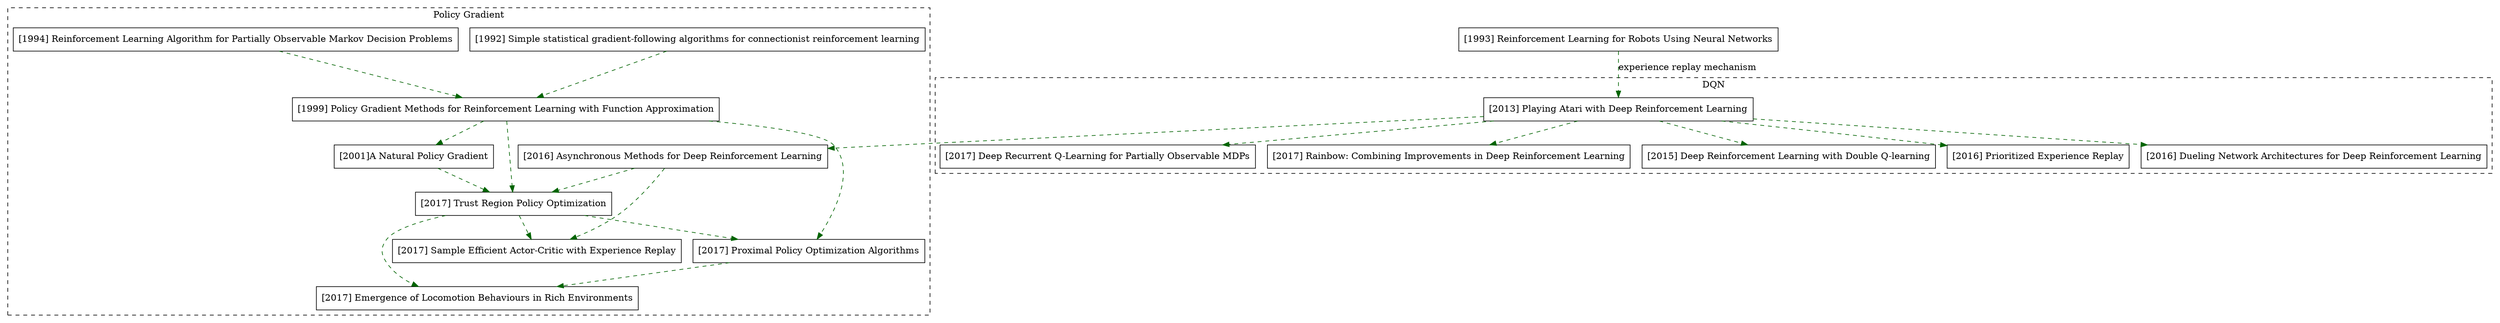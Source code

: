 digraph ML_Math{           //设置分辨率

	{
		node[shape=box]
		//1992
		a1992[label="[1992] Simple statistical gradient-following algorithms for connectionist reinforcement learning"]
		//1993
		a1993[label="[1993] Reinforcement Learning for Robots Using Neural Networks"];
		//1994
		a1994[label="[1994] Reinforcement Learning Algorithm for Partially Observable Markov Decision Problems"]
		//1995

		//1999
		a1999[label="[1999] Policy Gradient Methods for Reinforcement Learning with Function Approximation"]
		//2001
		a2001[label="[2001]A Natural Policy Gradient"]
		//2013
		a2013[label="[2013] Playing Atari with Deep Reinforcement Learning"];
		//2015
		a2015[label="[2015] Deep Reinforcement Learning with Double Q-learning"]
		//2016
		a2016[label="[2016] Prioritized Experience Replay"]
		b2016[label="[2016] Dueling Network Architectures for Deep Reinforcement Learning"]
		c2016[label="[2016] Asynchronous Methods for Deep Reinforcement Learning"]
		//2017
		a2017[label="[2017] Deep Recurrent Q-Learning for Partially Observable MDPs"]
		b2017[label="[2017] Rainbow: Combining Improvements in Deep Reinforcement Learning"]
		c2017[label="[2017] Trust Region Policy Optimization"]
		d2017[label="[2017] Emergence of Locomotion Behaviours in Rich Environments"]
		e2017[label="[2017] Proximal Policy Optimization Algorithms"]
		f2017[label="[2017] Sample Efficient Actor-Critic with Experience Replay"]
	}


	{
		edge[color=darkgreen,style=dashed]
		a1993->a2013[label="experience replay mechanism"];
		a2013->a2015;
		a2013->a2016;
		a2013->b2016;
		a2013->a2017;
		a2013->b2017;
		c2016->c2017;
		c2017->d2017;
		c2017->e2017
		a2013->c2016;
		a1999->e2017;
		a1999->c2017;
		e2017->d2017;
		a2001->c2017;
		a1999->a2001;
		a1992->a1999;
		a1994->a1999;
		c2016->f2017;
		c2017->f2017;
	}
	subgraph cluster_dqn{
		label="DQN"
		style="dashed"
		node [shape = box, color = blue]
		a2013; a2015; a2016; b2016; b2017;a2017;
	}
	subgraph cluster_pg{
		label="Policy Gradient"
		style="dashed"
		node [shape = box, color = blue]
		c2016;d2017;c2017;e2017;a1999;a2001;a1992;a1994;f2017;
	}
	
}